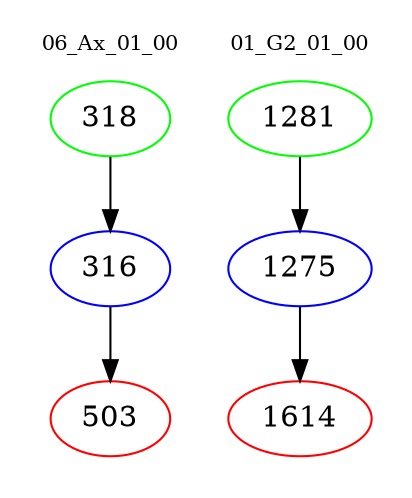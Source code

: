digraph{
subgraph cluster_0 {
color = white
label = "06_Ax_01_00";
fontsize=10;
T0_318 [label="318", color="green"]
T0_318 -> T0_316 [color="black"]
T0_316 [label="316", color="blue"]
T0_316 -> T0_503 [color="black"]
T0_503 [label="503", color="red"]
}
subgraph cluster_1 {
color = white
label = "01_G2_01_00";
fontsize=10;
T1_1281 [label="1281", color="green"]
T1_1281 -> T1_1275 [color="black"]
T1_1275 [label="1275", color="blue"]
T1_1275 -> T1_1614 [color="black"]
T1_1614 [label="1614", color="red"]
}
}

